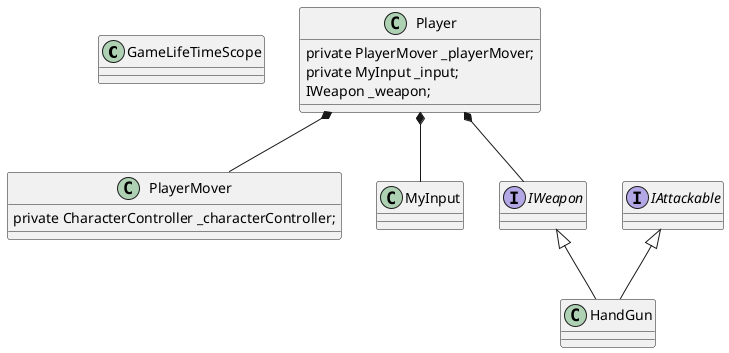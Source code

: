 ﻿@startuml

class GameLifeTimeScope{}

Player *-- PlayerMover
Player *-- MyInput
Player *-- IWeapon
class Player{
         private PlayerMover _playerMover;
         private MyInput _input;
         IWeapon _weapon;
}
class PlayerMover{
private CharacterController _characterController;
}
class MyInput{}

class HandGun extends IWeapon,IAttackable{}

interface IWeapon{}
interface IAttackable{}
@enduml